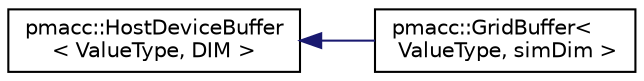 digraph "Graphical Class Hierarchy"
{
 // LATEX_PDF_SIZE
  edge [fontname="Helvetica",fontsize="10",labelfontname="Helvetica",labelfontsize="10"];
  node [fontname="Helvetica",fontsize="10",shape=record];
  rankdir="LR";
  Node0 [label="pmacc::HostDeviceBuffer\l\< ValueType, DIM \>",height=0.2,width=0.4,color="black", fillcolor="white", style="filled",URL="$classpmacc_1_1_host_device_buffer.html",tooltip=" "];
  Node0 -> Node1 [dir="back",color="midnightblue",fontsize="10",style="solid",fontname="Helvetica"];
  Node1 [label="pmacc::GridBuffer\<\l ValueType, simDim \>",height=0.2,width=0.4,color="black", fillcolor="white", style="filled",URL="$classpmacc_1_1_grid_buffer.html",tooltip=" "];
}
